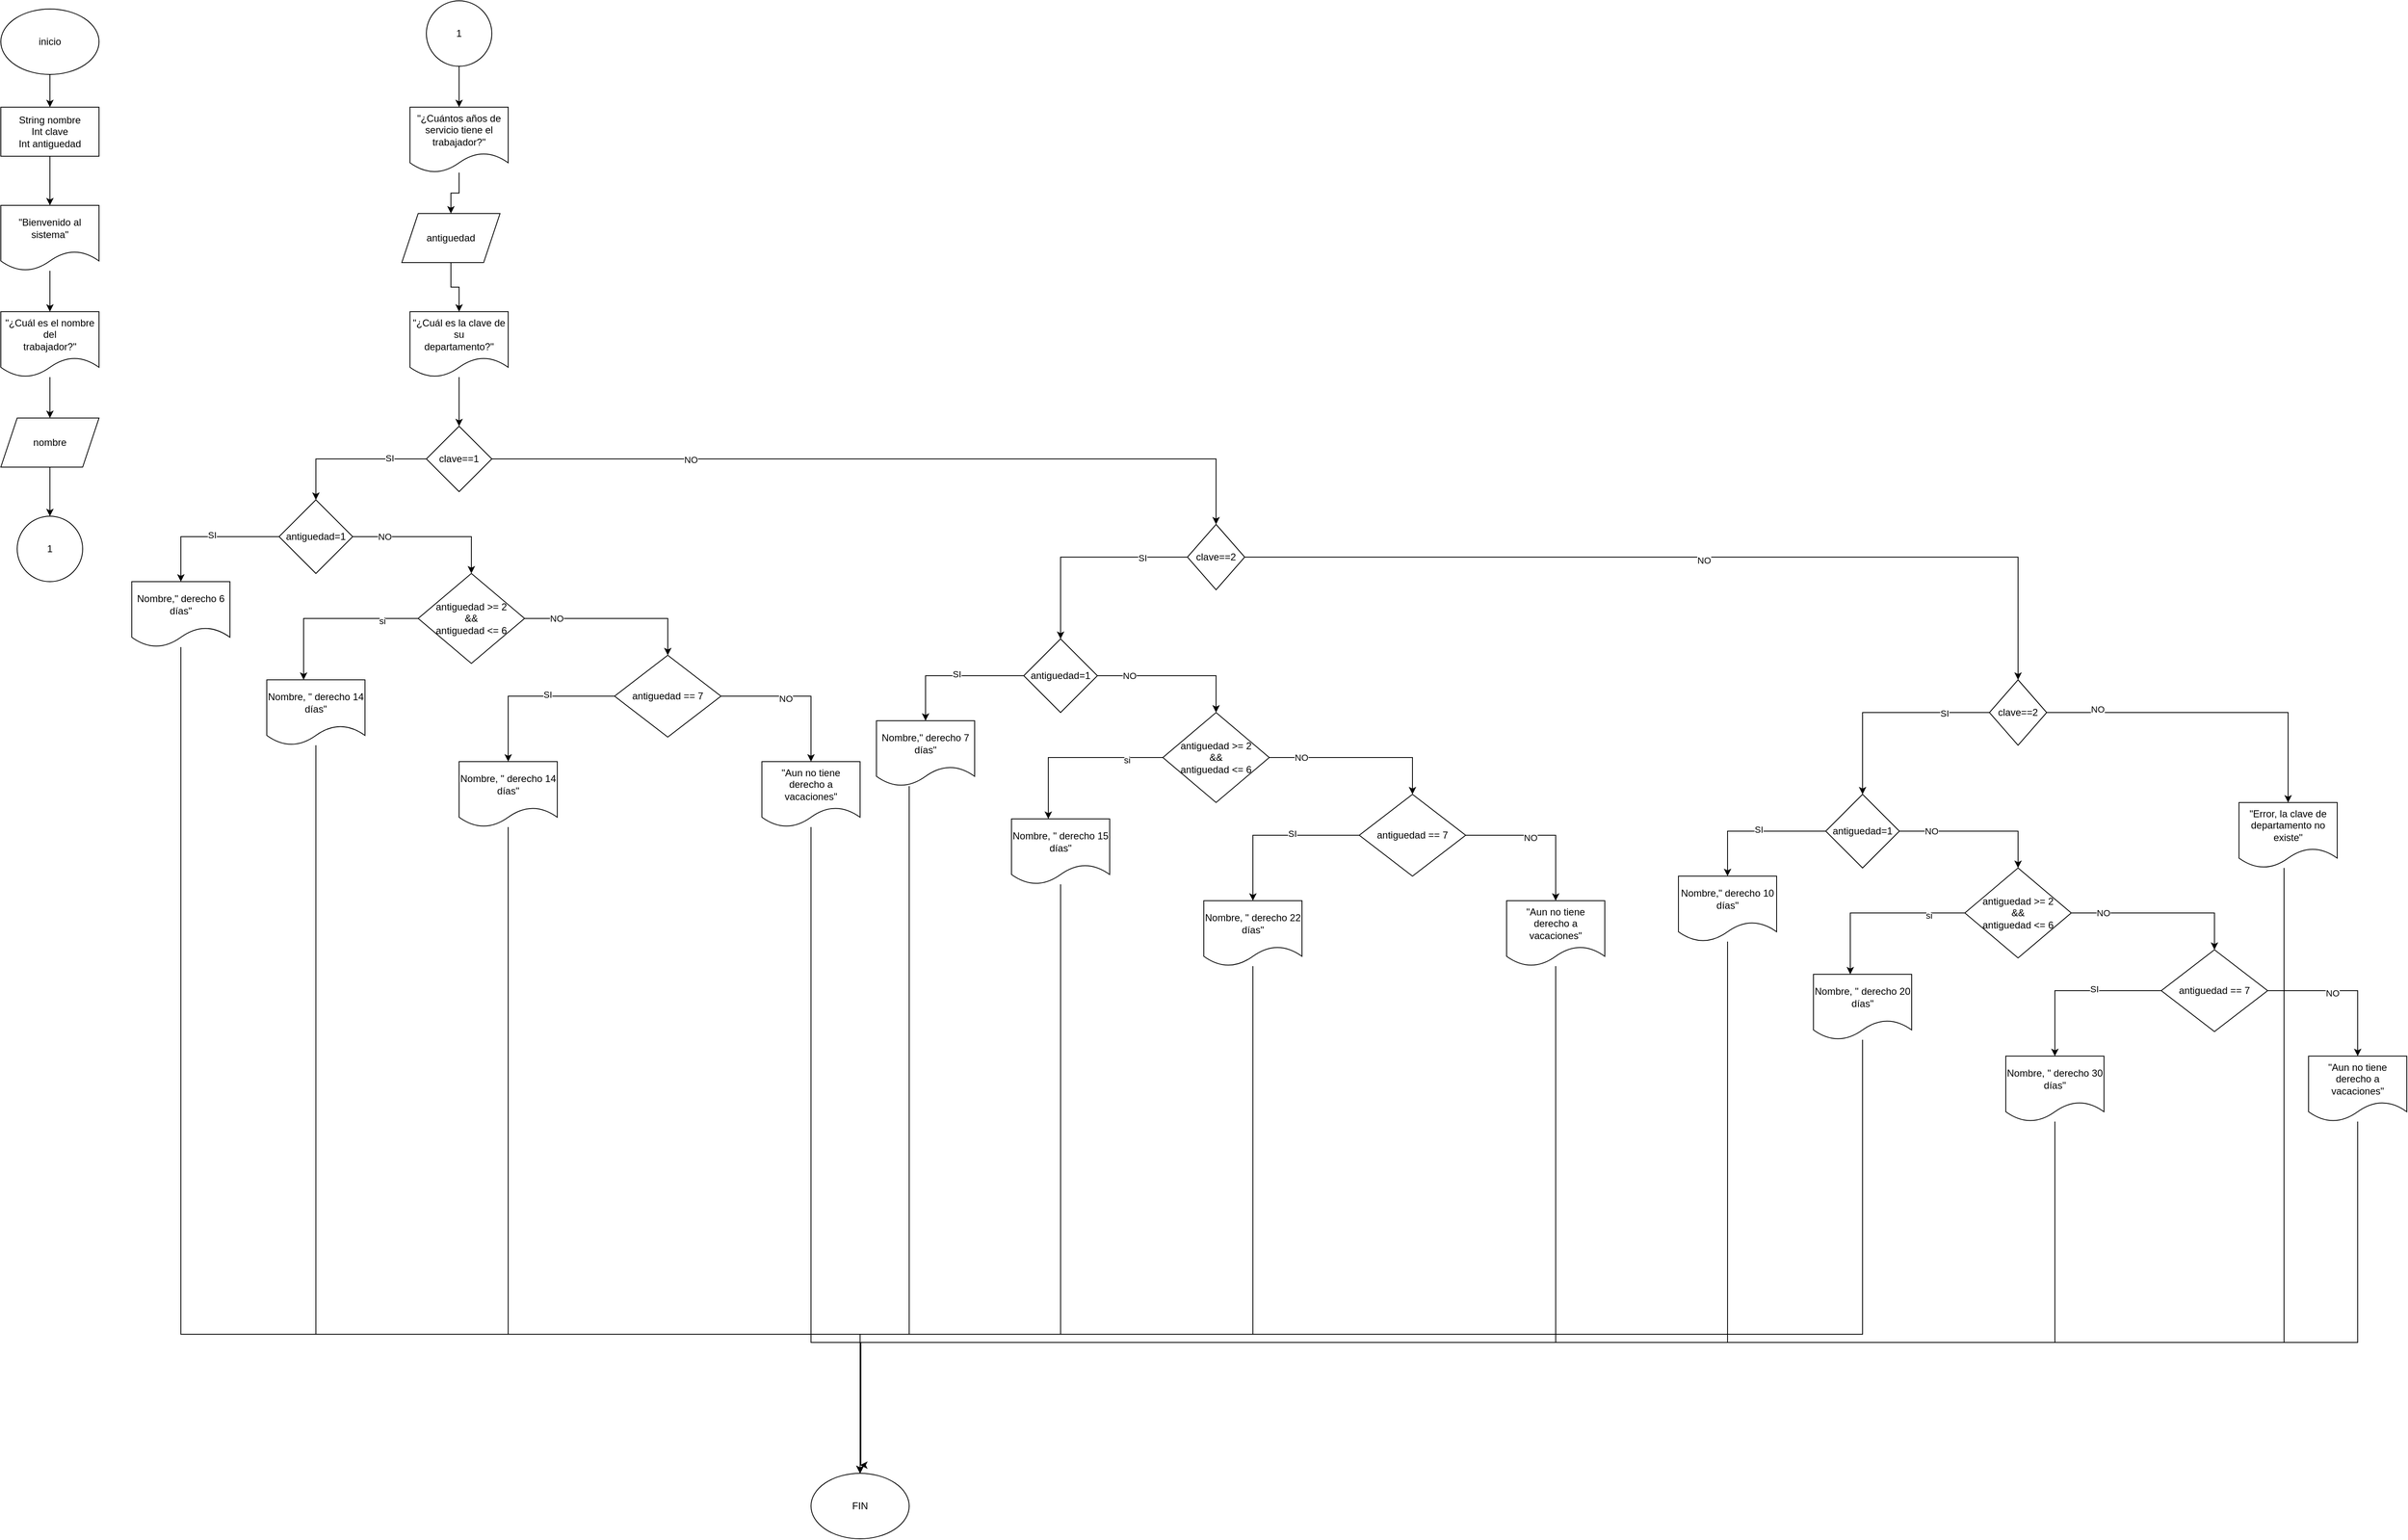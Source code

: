 <mxfile version="21.3.7" type="device">
  <diagram name="Página-1" id="gEmb2_LAdrs3aQMG2clk">
    <mxGraphModel dx="954" dy="584" grid="1" gridSize="10" guides="1" tooltips="1" connect="1" arrows="1" fold="1" page="1" pageScale="1" pageWidth="827" pageHeight="1169" math="0" shadow="0">
      <root>
        <mxCell id="0" />
        <mxCell id="1" parent="0" />
        <mxCell id="ley4W7D45iyjQkISpa2F-6" value="" style="edgeStyle=orthogonalEdgeStyle;rounded=0;orthogonalLoop=1;jettySize=auto;html=1;" parent="1" source="ley4W7D45iyjQkISpa2F-1" target="ley4W7D45iyjQkISpa2F-2" edge="1">
          <mxGeometry relative="1" as="geometry" />
        </mxCell>
        <mxCell id="ley4W7D45iyjQkISpa2F-1" value="inicio" style="ellipse;whiteSpace=wrap;html=1;" parent="1" vertex="1">
          <mxGeometry x="100" y="50" width="120" height="80" as="geometry" />
        </mxCell>
        <mxCell id="ley4W7D45iyjQkISpa2F-7" value="" style="edgeStyle=orthogonalEdgeStyle;rounded=0;orthogonalLoop=1;jettySize=auto;html=1;" parent="1" source="ley4W7D45iyjQkISpa2F-2" target="ley4W7D45iyjQkISpa2F-3" edge="1">
          <mxGeometry relative="1" as="geometry" />
        </mxCell>
        <mxCell id="ley4W7D45iyjQkISpa2F-2" value="String nombre&lt;br/&gt;Int clave&lt;br/&gt;Int antiguedad" style="rounded=0;whiteSpace=wrap;html=1;" parent="1" vertex="1">
          <mxGeometry x="100" y="170" width="120" height="60" as="geometry" />
        </mxCell>
        <mxCell id="ley4W7D45iyjQkISpa2F-8" value="" style="edgeStyle=orthogonalEdgeStyle;rounded=0;orthogonalLoop=1;jettySize=auto;html=1;" parent="1" source="ley4W7D45iyjQkISpa2F-3" target="ley4W7D45iyjQkISpa2F-4" edge="1">
          <mxGeometry relative="1" as="geometry" />
        </mxCell>
        <mxCell id="ley4W7D45iyjQkISpa2F-3" value="&quot;Bienvenido al sistema&quot;" style="shape=document;whiteSpace=wrap;html=1;boundedLbl=1;" parent="1" vertex="1">
          <mxGeometry x="100" y="290" width="120" height="80" as="geometry" />
        </mxCell>
        <mxCell id="ley4W7D45iyjQkISpa2F-9" value="" style="edgeStyle=orthogonalEdgeStyle;rounded=0;orthogonalLoop=1;jettySize=auto;html=1;" parent="1" source="ley4W7D45iyjQkISpa2F-4" target="ley4W7D45iyjQkISpa2F-5" edge="1">
          <mxGeometry relative="1" as="geometry" />
        </mxCell>
        <mxCell id="ley4W7D45iyjQkISpa2F-4" value="&quot;¿Cuál es el nombre del&lt;br/&gt;trabajador?&quot;" style="shape=document;whiteSpace=wrap;html=1;boundedLbl=1;" parent="1" vertex="1">
          <mxGeometry x="100" y="420" width="120" height="80" as="geometry" />
        </mxCell>
        <mxCell id="ley4W7D45iyjQkISpa2F-11" value="" style="edgeStyle=orthogonalEdgeStyle;rounded=0;orthogonalLoop=1;jettySize=auto;html=1;" parent="1" source="ley4W7D45iyjQkISpa2F-5" target="ley4W7D45iyjQkISpa2F-10" edge="1">
          <mxGeometry relative="1" as="geometry" />
        </mxCell>
        <mxCell id="ley4W7D45iyjQkISpa2F-5" value="nombre" style="shape=parallelogram;perimeter=parallelogramPerimeter;whiteSpace=wrap;html=1;fixedSize=1;" parent="1" vertex="1">
          <mxGeometry x="100" y="550" width="120" height="60" as="geometry" />
        </mxCell>
        <mxCell id="ley4W7D45iyjQkISpa2F-10" value="1" style="ellipse;whiteSpace=wrap;html=1;aspect=fixed;" parent="1" vertex="1">
          <mxGeometry x="120" y="670" width="80" height="80" as="geometry" />
        </mxCell>
        <mxCell id="ley4W7D45iyjQkISpa2F-16" value="" style="edgeStyle=orthogonalEdgeStyle;rounded=0;orthogonalLoop=1;jettySize=auto;html=1;" parent="1" source="ley4W7D45iyjQkISpa2F-12" target="ley4W7D45iyjQkISpa2F-13" edge="1">
          <mxGeometry relative="1" as="geometry" />
        </mxCell>
        <mxCell id="ley4W7D45iyjQkISpa2F-12" value="1" style="ellipse;whiteSpace=wrap;html=1;aspect=fixed;" parent="1" vertex="1">
          <mxGeometry x="620" y="40" width="80" height="80" as="geometry" />
        </mxCell>
        <mxCell id="ley4W7D45iyjQkISpa2F-15" value="" style="edgeStyle=orthogonalEdgeStyle;rounded=0;orthogonalLoop=1;jettySize=auto;html=1;" parent="1" source="ley4W7D45iyjQkISpa2F-13" target="ley4W7D45iyjQkISpa2F-14" edge="1">
          <mxGeometry relative="1" as="geometry" />
        </mxCell>
        <mxCell id="ley4W7D45iyjQkISpa2F-13" value="&quot;¿Cuántos años de servicio tiene el&lt;br/&gt;trabajador?&quot;" style="shape=document;whiteSpace=wrap;html=1;boundedLbl=1;" parent="1" vertex="1">
          <mxGeometry x="600" y="170" width="120" height="80" as="geometry" />
        </mxCell>
        <mxCell id="ley4W7D45iyjQkISpa2F-40" value="" style="edgeStyle=orthogonalEdgeStyle;rounded=0;orthogonalLoop=1;jettySize=auto;html=1;" parent="1" source="ley4W7D45iyjQkISpa2F-14" target="ley4W7D45iyjQkISpa2F-17" edge="1">
          <mxGeometry relative="1" as="geometry" />
        </mxCell>
        <mxCell id="ley4W7D45iyjQkISpa2F-14" value="antiguedad" style="shape=parallelogram;perimeter=parallelogramPerimeter;whiteSpace=wrap;html=1;fixedSize=1;" parent="1" vertex="1">
          <mxGeometry x="590" y="300" width="120" height="60" as="geometry" />
        </mxCell>
        <mxCell id="ley4W7D45iyjQkISpa2F-41" value="" style="edgeStyle=orthogonalEdgeStyle;rounded=0;orthogonalLoop=1;jettySize=auto;html=1;" parent="1" source="ley4W7D45iyjQkISpa2F-17" target="ley4W7D45iyjQkISpa2F-18" edge="1">
          <mxGeometry relative="1" as="geometry" />
        </mxCell>
        <mxCell id="ley4W7D45iyjQkISpa2F-17" value="&quot;¿Cuál es la clave de su&lt;br/&gt;departamento?&quot;" style="shape=document;whiteSpace=wrap;html=1;boundedLbl=1;" parent="1" vertex="1">
          <mxGeometry x="600" y="420" width="120" height="80" as="geometry" />
        </mxCell>
        <mxCell id="ley4W7D45iyjQkISpa2F-20" style="edgeStyle=orthogonalEdgeStyle;rounded=0;orthogonalLoop=1;jettySize=auto;html=1;" parent="1" source="ley4W7D45iyjQkISpa2F-18" target="ley4W7D45iyjQkISpa2F-19" edge="1">
          <mxGeometry relative="1" as="geometry" />
        </mxCell>
        <mxCell id="ley4W7D45iyjQkISpa2F-21" value="SI" style="edgeLabel;html=1;align=center;verticalAlign=middle;resizable=0;points=[];" parent="ley4W7D45iyjQkISpa2F-20" vertex="1" connectable="0">
          <mxGeometry x="-0.507" y="-1" relative="1" as="geometry">
            <mxPoint as="offset" />
          </mxGeometry>
        </mxCell>
        <mxCell id="ley4W7D45iyjQkISpa2F-61" style="edgeStyle=orthogonalEdgeStyle;rounded=0;orthogonalLoop=1;jettySize=auto;html=1;" parent="1" source="ley4W7D45iyjQkISpa2F-18" target="ley4W7D45iyjQkISpa2F-63" edge="1">
          <mxGeometry relative="1" as="geometry">
            <mxPoint x="1610" y="670" as="targetPoint" />
          </mxGeometry>
        </mxCell>
        <mxCell id="ley4W7D45iyjQkISpa2F-62" value="NO" style="edgeLabel;html=1;align=center;verticalAlign=middle;resizable=0;points=[];" parent="ley4W7D45iyjQkISpa2F-61" vertex="1" connectable="0">
          <mxGeometry x="-0.497" y="-1" relative="1" as="geometry">
            <mxPoint as="offset" />
          </mxGeometry>
        </mxCell>
        <mxCell id="ley4W7D45iyjQkISpa2F-18" value="clave==1" style="rhombus;whiteSpace=wrap;html=1;" parent="1" vertex="1">
          <mxGeometry x="620" y="560" width="80" height="80" as="geometry" />
        </mxCell>
        <mxCell id="ley4W7D45iyjQkISpa2F-23" style="edgeStyle=orthogonalEdgeStyle;rounded=0;orthogonalLoop=1;jettySize=auto;html=1;" parent="1" source="ley4W7D45iyjQkISpa2F-19" target="ley4W7D45iyjQkISpa2F-22" edge="1">
          <mxGeometry relative="1" as="geometry" />
        </mxCell>
        <mxCell id="ley4W7D45iyjQkISpa2F-24" value="SI" style="edgeLabel;html=1;align=center;verticalAlign=middle;resizable=0;points=[];" parent="ley4W7D45iyjQkISpa2F-23" vertex="1" connectable="0">
          <mxGeometry x="-0.063" y="-2" relative="1" as="geometry">
            <mxPoint as="offset" />
          </mxGeometry>
        </mxCell>
        <mxCell id="ley4W7D45iyjQkISpa2F-26" style="edgeStyle=orthogonalEdgeStyle;rounded=0;orthogonalLoop=1;jettySize=auto;html=1;entryX=0.5;entryY=0;entryDx=0;entryDy=0;" parent="1" source="ley4W7D45iyjQkISpa2F-19" target="ley4W7D45iyjQkISpa2F-25" edge="1">
          <mxGeometry relative="1" as="geometry" />
        </mxCell>
        <mxCell id="ley4W7D45iyjQkISpa2F-27" value="NO" style="edgeLabel;html=1;align=center;verticalAlign=middle;resizable=0;points=[];" parent="ley4W7D45iyjQkISpa2F-26" vertex="1" connectable="0">
          <mxGeometry x="-0.594" relative="1" as="geometry">
            <mxPoint as="offset" />
          </mxGeometry>
        </mxCell>
        <mxCell id="ley4W7D45iyjQkISpa2F-19" value="antiguedad=1" style="rhombus;whiteSpace=wrap;html=1;" parent="1" vertex="1">
          <mxGeometry x="440" y="650" width="90" height="90" as="geometry" />
        </mxCell>
        <mxCell id="ley4W7D45iyjQkISpa2F-94" style="edgeStyle=orthogonalEdgeStyle;rounded=0;orthogonalLoop=1;jettySize=auto;html=1;entryX=0.5;entryY=0;entryDx=0;entryDy=0;" parent="1" source="ley4W7D45iyjQkISpa2F-22" target="ley4W7D45iyjQkISpa2F-93" edge="1">
          <mxGeometry relative="1" as="geometry">
            <Array as="points">
              <mxPoint x="320" y="1670" />
              <mxPoint x="1150" y="1670" />
              <mxPoint x="1150" y="1810" />
            </Array>
          </mxGeometry>
        </mxCell>
        <mxCell id="ley4W7D45iyjQkISpa2F-22" value="Nombre,&quot; derecho 6 días&quot;" style="shape=document;whiteSpace=wrap;html=1;boundedLbl=1;" parent="1" vertex="1">
          <mxGeometry x="260" y="750" width="120" height="80" as="geometry" />
        </mxCell>
        <mxCell id="ley4W7D45iyjQkISpa2F-29" style="edgeStyle=orthogonalEdgeStyle;rounded=0;orthogonalLoop=1;jettySize=auto;html=1;entryX=0.375;entryY=0;entryDx=0;entryDy=0;entryPerimeter=0;" parent="1" source="ley4W7D45iyjQkISpa2F-25" target="ley4W7D45iyjQkISpa2F-28" edge="1">
          <mxGeometry relative="1" as="geometry" />
        </mxCell>
        <mxCell id="ley4W7D45iyjQkISpa2F-30" value="si" style="edgeLabel;html=1;align=center;verticalAlign=middle;resizable=0;points=[];" parent="ley4W7D45iyjQkISpa2F-29" vertex="1" connectable="0">
          <mxGeometry x="-0.593" y="3" relative="1" as="geometry">
            <mxPoint as="offset" />
          </mxGeometry>
        </mxCell>
        <mxCell id="ley4W7D45iyjQkISpa2F-32" style="edgeStyle=orthogonalEdgeStyle;rounded=0;orthogonalLoop=1;jettySize=auto;html=1;entryX=0.5;entryY=0;entryDx=0;entryDy=0;" parent="1" source="ley4W7D45iyjQkISpa2F-25" target="ley4W7D45iyjQkISpa2F-31" edge="1">
          <mxGeometry relative="1" as="geometry" />
        </mxCell>
        <mxCell id="ley4W7D45iyjQkISpa2F-33" value="NO" style="edgeLabel;html=1;align=center;verticalAlign=middle;resizable=0;points=[];" parent="ley4W7D45iyjQkISpa2F-32" vertex="1" connectable="0">
          <mxGeometry x="-0.644" relative="1" as="geometry">
            <mxPoint as="offset" />
          </mxGeometry>
        </mxCell>
        <mxCell id="ley4W7D45iyjQkISpa2F-25" value="antiguedad &amp;gt;= 2&lt;br/&gt;&amp;amp;&amp;amp;&lt;br/&gt;antiguedad &amp;lt;= 6" style="rhombus;whiteSpace=wrap;html=1;" parent="1" vertex="1">
          <mxGeometry x="610" y="740" width="130" height="110" as="geometry" />
        </mxCell>
        <mxCell id="ley4W7D45iyjQkISpa2F-95" style="edgeStyle=orthogonalEdgeStyle;rounded=0;orthogonalLoop=1;jettySize=auto;html=1;entryX=0.5;entryY=0;entryDx=0;entryDy=0;" parent="1" source="ley4W7D45iyjQkISpa2F-28" target="ley4W7D45iyjQkISpa2F-93" edge="1">
          <mxGeometry relative="1" as="geometry">
            <Array as="points">
              <mxPoint x="485" y="1670" />
              <mxPoint x="1150" y="1670" />
            </Array>
          </mxGeometry>
        </mxCell>
        <mxCell id="ley4W7D45iyjQkISpa2F-28" value="Nombre, &quot; derecho 14 días&quot;" style="shape=document;whiteSpace=wrap;html=1;boundedLbl=1;" parent="1" vertex="1">
          <mxGeometry x="425" y="870" width="120" height="80" as="geometry" />
        </mxCell>
        <mxCell id="ley4W7D45iyjQkISpa2F-36" style="edgeStyle=orthogonalEdgeStyle;rounded=0;orthogonalLoop=1;jettySize=auto;html=1;entryX=0.5;entryY=0;entryDx=0;entryDy=0;" parent="1" source="ley4W7D45iyjQkISpa2F-31" target="ley4W7D45iyjQkISpa2F-34" edge="1">
          <mxGeometry relative="1" as="geometry" />
        </mxCell>
        <mxCell id="ley4W7D45iyjQkISpa2F-37" value="SI" style="edgeLabel;html=1;align=center;verticalAlign=middle;resizable=0;points=[];" parent="ley4W7D45iyjQkISpa2F-36" vertex="1" connectable="0">
          <mxGeometry x="-0.213" y="-2" relative="1" as="geometry">
            <mxPoint as="offset" />
          </mxGeometry>
        </mxCell>
        <mxCell id="ley4W7D45iyjQkISpa2F-38" style="edgeStyle=orthogonalEdgeStyle;rounded=0;orthogonalLoop=1;jettySize=auto;html=1;entryX=0.5;entryY=0;entryDx=0;entryDy=0;" parent="1" source="ley4W7D45iyjQkISpa2F-31" target="ley4W7D45iyjQkISpa2F-35" edge="1">
          <mxGeometry relative="1" as="geometry" />
        </mxCell>
        <mxCell id="ley4W7D45iyjQkISpa2F-39" value="NO" style="edgeLabel;html=1;align=center;verticalAlign=middle;resizable=0;points=[];" parent="ley4W7D45iyjQkISpa2F-38" vertex="1" connectable="0">
          <mxGeometry x="-0.166" y="-3" relative="1" as="geometry">
            <mxPoint as="offset" />
          </mxGeometry>
        </mxCell>
        <mxCell id="ley4W7D45iyjQkISpa2F-31" value="antiguedad == 7" style="rhombus;whiteSpace=wrap;html=1;" parent="1" vertex="1">
          <mxGeometry x="850" y="840" width="130" height="100" as="geometry" />
        </mxCell>
        <mxCell id="ley4W7D45iyjQkISpa2F-96" style="edgeStyle=orthogonalEdgeStyle;rounded=0;orthogonalLoop=1;jettySize=auto;html=1;entryX=0.5;entryY=0;entryDx=0;entryDy=0;" parent="1" source="ley4W7D45iyjQkISpa2F-34" target="ley4W7D45iyjQkISpa2F-93" edge="1">
          <mxGeometry relative="1" as="geometry">
            <Array as="points">
              <mxPoint x="720" y="1670" />
              <mxPoint x="1150" y="1670" />
            </Array>
          </mxGeometry>
        </mxCell>
        <mxCell id="ley4W7D45iyjQkISpa2F-34" value="Nombre, &quot; derecho 14 días&quot;" style="shape=document;whiteSpace=wrap;html=1;boundedLbl=1;" parent="1" vertex="1">
          <mxGeometry x="660" y="970" width="120" height="80" as="geometry" />
        </mxCell>
        <mxCell id="ley4W7D45iyjQkISpa2F-97" style="edgeStyle=orthogonalEdgeStyle;rounded=0;orthogonalLoop=1;jettySize=auto;html=1;entryX=0.5;entryY=0;entryDx=0;entryDy=0;" parent="1" source="ley4W7D45iyjQkISpa2F-35" target="ley4W7D45iyjQkISpa2F-93" edge="1">
          <mxGeometry relative="1" as="geometry">
            <Array as="points">
              <mxPoint x="1090" y="1680" />
              <mxPoint x="1150" y="1680" />
            </Array>
          </mxGeometry>
        </mxCell>
        <mxCell id="ley4W7D45iyjQkISpa2F-35" value="&quot;Aun no tiene derecho a&lt;br/&gt;vacaciones&quot;" style="shape=document;whiteSpace=wrap;html=1;boundedLbl=1;" parent="1" vertex="1">
          <mxGeometry x="1030" y="970" width="120" height="80" as="geometry" />
        </mxCell>
        <mxCell id="ley4W7D45iyjQkISpa2F-42" style="edgeStyle=orthogonalEdgeStyle;rounded=0;orthogonalLoop=1;jettySize=auto;html=1;" parent="1" source="ley4W7D45iyjQkISpa2F-46" target="ley4W7D45iyjQkISpa2F-47" edge="1">
          <mxGeometry relative="1" as="geometry" />
        </mxCell>
        <mxCell id="ley4W7D45iyjQkISpa2F-43" value="SI" style="edgeLabel;html=1;align=center;verticalAlign=middle;resizable=0;points=[];" parent="ley4W7D45iyjQkISpa2F-42" vertex="1" connectable="0">
          <mxGeometry x="-0.063" y="-2" relative="1" as="geometry">
            <mxPoint as="offset" />
          </mxGeometry>
        </mxCell>
        <mxCell id="ley4W7D45iyjQkISpa2F-44" style="edgeStyle=orthogonalEdgeStyle;rounded=0;orthogonalLoop=1;jettySize=auto;html=1;entryX=0.5;entryY=0;entryDx=0;entryDy=0;" parent="1" source="ley4W7D45iyjQkISpa2F-46" target="ley4W7D45iyjQkISpa2F-52" edge="1">
          <mxGeometry relative="1" as="geometry" />
        </mxCell>
        <mxCell id="ley4W7D45iyjQkISpa2F-45" value="NO" style="edgeLabel;html=1;align=center;verticalAlign=middle;resizable=0;points=[];" parent="ley4W7D45iyjQkISpa2F-44" vertex="1" connectable="0">
          <mxGeometry x="-0.594" relative="1" as="geometry">
            <mxPoint as="offset" />
          </mxGeometry>
        </mxCell>
        <mxCell id="ley4W7D45iyjQkISpa2F-46" value="antiguedad=1" style="rhombus;whiteSpace=wrap;html=1;" parent="1" vertex="1">
          <mxGeometry x="1350" y="820" width="90" height="90" as="geometry" />
        </mxCell>
        <mxCell id="ley4W7D45iyjQkISpa2F-98" style="edgeStyle=orthogonalEdgeStyle;rounded=0;orthogonalLoop=1;jettySize=auto;html=1;entryX=0.5;entryY=0;entryDx=0;entryDy=0;" parent="1" source="ley4W7D45iyjQkISpa2F-47" target="ley4W7D45iyjQkISpa2F-93" edge="1">
          <mxGeometry relative="1" as="geometry">
            <Array as="points">
              <mxPoint x="1210" y="1670" />
              <mxPoint x="1150" y="1670" />
            </Array>
          </mxGeometry>
        </mxCell>
        <mxCell id="ley4W7D45iyjQkISpa2F-47" value="Nombre,&quot; derecho 7 días&quot;" style="shape=document;whiteSpace=wrap;html=1;boundedLbl=1;" parent="1" vertex="1">
          <mxGeometry x="1170" y="920" width="120" height="80" as="geometry" />
        </mxCell>
        <mxCell id="ley4W7D45iyjQkISpa2F-48" style="edgeStyle=orthogonalEdgeStyle;rounded=0;orthogonalLoop=1;jettySize=auto;html=1;entryX=0.375;entryY=0;entryDx=0;entryDy=0;entryPerimeter=0;" parent="1" source="ley4W7D45iyjQkISpa2F-52" target="ley4W7D45iyjQkISpa2F-53" edge="1">
          <mxGeometry relative="1" as="geometry" />
        </mxCell>
        <mxCell id="ley4W7D45iyjQkISpa2F-49" value="si" style="edgeLabel;html=1;align=center;verticalAlign=middle;resizable=0;points=[];" parent="ley4W7D45iyjQkISpa2F-48" vertex="1" connectable="0">
          <mxGeometry x="-0.593" y="3" relative="1" as="geometry">
            <mxPoint as="offset" />
          </mxGeometry>
        </mxCell>
        <mxCell id="ley4W7D45iyjQkISpa2F-50" style="edgeStyle=orthogonalEdgeStyle;rounded=0;orthogonalLoop=1;jettySize=auto;html=1;entryX=0.5;entryY=0;entryDx=0;entryDy=0;" parent="1" source="ley4W7D45iyjQkISpa2F-52" target="ley4W7D45iyjQkISpa2F-58" edge="1">
          <mxGeometry relative="1" as="geometry" />
        </mxCell>
        <mxCell id="ley4W7D45iyjQkISpa2F-51" value="NO" style="edgeLabel;html=1;align=center;verticalAlign=middle;resizable=0;points=[];" parent="ley4W7D45iyjQkISpa2F-50" vertex="1" connectable="0">
          <mxGeometry x="-0.644" relative="1" as="geometry">
            <mxPoint as="offset" />
          </mxGeometry>
        </mxCell>
        <mxCell id="ley4W7D45iyjQkISpa2F-52" value="antiguedad &amp;gt;= 2&lt;br/&gt;&amp;amp;&amp;amp;&lt;br/&gt;antiguedad &amp;lt;= 6" style="rhombus;whiteSpace=wrap;html=1;" parent="1" vertex="1">
          <mxGeometry x="1520" y="910" width="130" height="110" as="geometry" />
        </mxCell>
        <mxCell id="ley4W7D45iyjQkISpa2F-99" style="edgeStyle=orthogonalEdgeStyle;rounded=0;orthogonalLoop=1;jettySize=auto;html=1;entryX=0.5;entryY=0;entryDx=0;entryDy=0;" parent="1" source="ley4W7D45iyjQkISpa2F-53" target="ley4W7D45iyjQkISpa2F-93" edge="1">
          <mxGeometry relative="1" as="geometry">
            <Array as="points">
              <mxPoint x="1395" y="1670" />
              <mxPoint x="1150" y="1670" />
            </Array>
          </mxGeometry>
        </mxCell>
        <mxCell id="ley4W7D45iyjQkISpa2F-53" value="Nombre, &quot; derecho 15 días&quot;" style="shape=document;whiteSpace=wrap;html=1;boundedLbl=1;" parent="1" vertex="1">
          <mxGeometry x="1335" y="1040" width="120" height="80" as="geometry" />
        </mxCell>
        <mxCell id="ley4W7D45iyjQkISpa2F-54" style="edgeStyle=orthogonalEdgeStyle;rounded=0;orthogonalLoop=1;jettySize=auto;html=1;entryX=0.5;entryY=0;entryDx=0;entryDy=0;" parent="1" source="ley4W7D45iyjQkISpa2F-58" target="ley4W7D45iyjQkISpa2F-59" edge="1">
          <mxGeometry relative="1" as="geometry" />
        </mxCell>
        <mxCell id="ley4W7D45iyjQkISpa2F-55" value="SI" style="edgeLabel;html=1;align=center;verticalAlign=middle;resizable=0;points=[];" parent="ley4W7D45iyjQkISpa2F-54" vertex="1" connectable="0">
          <mxGeometry x="-0.213" y="-2" relative="1" as="geometry">
            <mxPoint as="offset" />
          </mxGeometry>
        </mxCell>
        <mxCell id="ley4W7D45iyjQkISpa2F-56" style="edgeStyle=orthogonalEdgeStyle;rounded=0;orthogonalLoop=1;jettySize=auto;html=1;entryX=0.5;entryY=0;entryDx=0;entryDy=0;" parent="1" source="ley4W7D45iyjQkISpa2F-58" target="ley4W7D45iyjQkISpa2F-60" edge="1">
          <mxGeometry relative="1" as="geometry" />
        </mxCell>
        <mxCell id="ley4W7D45iyjQkISpa2F-57" value="NO" style="edgeLabel;html=1;align=center;verticalAlign=middle;resizable=0;points=[];" parent="ley4W7D45iyjQkISpa2F-56" vertex="1" connectable="0">
          <mxGeometry x="-0.166" y="-3" relative="1" as="geometry">
            <mxPoint as="offset" />
          </mxGeometry>
        </mxCell>
        <mxCell id="ley4W7D45iyjQkISpa2F-58" value="antiguedad == 7" style="rhombus;whiteSpace=wrap;html=1;" parent="1" vertex="1">
          <mxGeometry x="1760" y="1010" width="130" height="100" as="geometry" />
        </mxCell>
        <mxCell id="ley4W7D45iyjQkISpa2F-100" style="edgeStyle=orthogonalEdgeStyle;rounded=0;orthogonalLoop=1;jettySize=auto;html=1;entryX=0.5;entryY=0;entryDx=0;entryDy=0;" parent="1" source="ley4W7D45iyjQkISpa2F-59" target="ley4W7D45iyjQkISpa2F-93" edge="1">
          <mxGeometry relative="1" as="geometry">
            <Array as="points">
              <mxPoint x="1630" y="1670" />
              <mxPoint x="1150" y="1670" />
            </Array>
          </mxGeometry>
        </mxCell>
        <mxCell id="ley4W7D45iyjQkISpa2F-101" style="edgeStyle=orthogonalEdgeStyle;rounded=0;orthogonalLoop=1;jettySize=auto;html=1;entryX=0.5;entryY=0;entryDx=0;entryDy=0;" parent="1" source="ley4W7D45iyjQkISpa2F-59" target="ley4W7D45iyjQkISpa2F-93" edge="1">
          <mxGeometry relative="1" as="geometry">
            <Array as="points">
              <mxPoint x="1630" y="1670" />
              <mxPoint x="1150" y="1670" />
            </Array>
          </mxGeometry>
        </mxCell>
        <mxCell id="ley4W7D45iyjQkISpa2F-59" value="Nombre, &quot; derecho 22 días&quot;" style="shape=document;whiteSpace=wrap;html=1;boundedLbl=1;" parent="1" vertex="1">
          <mxGeometry x="1570" y="1140" width="120" height="80" as="geometry" />
        </mxCell>
        <mxCell id="ley4W7D45iyjQkISpa2F-102" style="edgeStyle=orthogonalEdgeStyle;rounded=0;orthogonalLoop=1;jettySize=auto;html=1;" parent="1" source="ley4W7D45iyjQkISpa2F-60" target="ley4W7D45iyjQkISpa2F-93" edge="1">
          <mxGeometry relative="1" as="geometry">
            <Array as="points">
              <mxPoint x="2000" y="1680" />
              <mxPoint x="1150" y="1680" />
            </Array>
          </mxGeometry>
        </mxCell>
        <mxCell id="ley4W7D45iyjQkISpa2F-60" value="&quot;Aun no tiene derecho a vacaciones&quot;" style="shape=document;whiteSpace=wrap;html=1;boundedLbl=1;" parent="1" vertex="1">
          <mxGeometry x="1940" y="1140" width="120" height="80" as="geometry" />
        </mxCell>
        <mxCell id="ley4W7D45iyjQkISpa2F-64" style="edgeStyle=orthogonalEdgeStyle;rounded=0;orthogonalLoop=1;jettySize=auto;html=1;entryX=0.5;entryY=0;entryDx=0;entryDy=0;" parent="1" source="ley4W7D45iyjQkISpa2F-63" target="ley4W7D45iyjQkISpa2F-46" edge="1">
          <mxGeometry relative="1" as="geometry" />
        </mxCell>
        <mxCell id="ley4W7D45iyjQkISpa2F-65" value="SI" style="edgeLabel;html=1;align=center;verticalAlign=middle;resizable=0;points=[];" parent="ley4W7D45iyjQkISpa2F-64" vertex="1" connectable="0">
          <mxGeometry x="-0.564" y="1" relative="1" as="geometry">
            <mxPoint as="offset" />
          </mxGeometry>
        </mxCell>
        <mxCell id="ley4W7D45iyjQkISpa2F-88" style="edgeStyle=orthogonalEdgeStyle;rounded=0;orthogonalLoop=1;jettySize=auto;html=1;entryX=0.5;entryY=0;entryDx=0;entryDy=0;" parent="1" source="ley4W7D45iyjQkISpa2F-63" target="ley4W7D45iyjQkISpa2F-87" edge="1">
          <mxGeometry relative="1" as="geometry" />
        </mxCell>
        <mxCell id="ley4W7D45iyjQkISpa2F-89" value="NO" style="edgeLabel;html=1;align=center;verticalAlign=middle;resizable=0;points=[];" parent="ley4W7D45iyjQkISpa2F-88" vertex="1" connectable="0">
          <mxGeometry x="0.024" y="-4" relative="1" as="geometry">
            <mxPoint as="offset" />
          </mxGeometry>
        </mxCell>
        <mxCell id="ley4W7D45iyjQkISpa2F-63" value="clave==2" style="rhombus;whiteSpace=wrap;html=1;" parent="1" vertex="1">
          <mxGeometry x="1550" y="680" width="70" height="80" as="geometry" />
        </mxCell>
        <mxCell id="ley4W7D45iyjQkISpa2F-66" style="edgeStyle=orthogonalEdgeStyle;rounded=0;orthogonalLoop=1;jettySize=auto;html=1;" parent="1" source="ley4W7D45iyjQkISpa2F-70" target="ley4W7D45iyjQkISpa2F-71" edge="1">
          <mxGeometry relative="1" as="geometry" />
        </mxCell>
        <mxCell id="ley4W7D45iyjQkISpa2F-67" value="SI" style="edgeLabel;html=1;align=center;verticalAlign=middle;resizable=0;points=[];" parent="ley4W7D45iyjQkISpa2F-66" vertex="1" connectable="0">
          <mxGeometry x="-0.063" y="-2" relative="1" as="geometry">
            <mxPoint as="offset" />
          </mxGeometry>
        </mxCell>
        <mxCell id="ley4W7D45iyjQkISpa2F-68" style="edgeStyle=orthogonalEdgeStyle;rounded=0;orthogonalLoop=1;jettySize=auto;html=1;entryX=0.5;entryY=0;entryDx=0;entryDy=0;" parent="1" source="ley4W7D45iyjQkISpa2F-70" target="ley4W7D45iyjQkISpa2F-76" edge="1">
          <mxGeometry relative="1" as="geometry" />
        </mxCell>
        <mxCell id="ley4W7D45iyjQkISpa2F-69" value="NO" style="edgeLabel;html=1;align=center;verticalAlign=middle;resizable=0;points=[];" parent="ley4W7D45iyjQkISpa2F-68" vertex="1" connectable="0">
          <mxGeometry x="-0.594" relative="1" as="geometry">
            <mxPoint as="offset" />
          </mxGeometry>
        </mxCell>
        <mxCell id="ley4W7D45iyjQkISpa2F-70" value="antiguedad=1" style="rhombus;whiteSpace=wrap;html=1;" parent="1" vertex="1">
          <mxGeometry x="2330" y="1010" width="90" height="90" as="geometry" />
        </mxCell>
        <mxCell id="ley4W7D45iyjQkISpa2F-103" style="edgeStyle=orthogonalEdgeStyle;rounded=0;orthogonalLoop=1;jettySize=auto;html=1;entryX=0.5;entryY=0;entryDx=0;entryDy=0;" parent="1" source="ley4W7D45iyjQkISpa2F-71" target="ley4W7D45iyjQkISpa2F-93" edge="1">
          <mxGeometry relative="1" as="geometry">
            <Array as="points">
              <mxPoint x="2210" y="1680" />
              <mxPoint x="1150" y="1680" />
            </Array>
          </mxGeometry>
        </mxCell>
        <mxCell id="ley4W7D45iyjQkISpa2F-71" value="Nombre,&quot; derecho 10 días&quot;" style="shape=document;whiteSpace=wrap;html=1;boundedLbl=1;" parent="1" vertex="1">
          <mxGeometry x="2150" y="1110" width="120" height="80" as="geometry" />
        </mxCell>
        <mxCell id="ley4W7D45iyjQkISpa2F-72" style="edgeStyle=orthogonalEdgeStyle;rounded=0;orthogonalLoop=1;jettySize=auto;html=1;entryX=0.375;entryY=0;entryDx=0;entryDy=0;entryPerimeter=0;" parent="1" source="ley4W7D45iyjQkISpa2F-76" target="ley4W7D45iyjQkISpa2F-77" edge="1">
          <mxGeometry relative="1" as="geometry" />
        </mxCell>
        <mxCell id="ley4W7D45iyjQkISpa2F-73" value="si" style="edgeLabel;html=1;align=center;verticalAlign=middle;resizable=0;points=[];" parent="ley4W7D45iyjQkISpa2F-72" vertex="1" connectable="0">
          <mxGeometry x="-0.593" y="3" relative="1" as="geometry">
            <mxPoint as="offset" />
          </mxGeometry>
        </mxCell>
        <mxCell id="ley4W7D45iyjQkISpa2F-74" style="edgeStyle=orthogonalEdgeStyle;rounded=0;orthogonalLoop=1;jettySize=auto;html=1;entryX=0.5;entryY=0;entryDx=0;entryDy=0;" parent="1" source="ley4W7D45iyjQkISpa2F-76" target="ley4W7D45iyjQkISpa2F-82" edge="1">
          <mxGeometry relative="1" as="geometry" />
        </mxCell>
        <mxCell id="ley4W7D45iyjQkISpa2F-75" value="NO" style="edgeLabel;html=1;align=center;verticalAlign=middle;resizable=0;points=[];" parent="ley4W7D45iyjQkISpa2F-74" vertex="1" connectable="0">
          <mxGeometry x="-0.644" relative="1" as="geometry">
            <mxPoint as="offset" />
          </mxGeometry>
        </mxCell>
        <mxCell id="ley4W7D45iyjQkISpa2F-76" value="antiguedad &amp;gt;= 2&lt;br/&gt;&amp;amp;&amp;amp;&lt;br/&gt;antiguedad &amp;lt;= 6" style="rhombus;whiteSpace=wrap;html=1;" parent="1" vertex="1">
          <mxGeometry x="2500" y="1100" width="130" height="110" as="geometry" />
        </mxCell>
        <mxCell id="ley4W7D45iyjQkISpa2F-104" style="edgeStyle=orthogonalEdgeStyle;rounded=0;orthogonalLoop=1;jettySize=auto;html=1;entryX=0.5;entryY=0;entryDx=0;entryDy=0;" parent="1" source="ley4W7D45iyjQkISpa2F-77" target="ley4W7D45iyjQkISpa2F-93" edge="1">
          <mxGeometry relative="1" as="geometry">
            <Array as="points">
              <mxPoint x="2375" y="1670" />
              <mxPoint x="1150" y="1670" />
            </Array>
          </mxGeometry>
        </mxCell>
        <mxCell id="ley4W7D45iyjQkISpa2F-77" value="Nombre, &quot; derecho 20 días&quot;" style="shape=document;whiteSpace=wrap;html=1;boundedLbl=1;" parent="1" vertex="1">
          <mxGeometry x="2315" y="1230" width="120" height="80" as="geometry" />
        </mxCell>
        <mxCell id="ley4W7D45iyjQkISpa2F-78" style="edgeStyle=orthogonalEdgeStyle;rounded=0;orthogonalLoop=1;jettySize=auto;html=1;entryX=0.5;entryY=0;entryDx=0;entryDy=0;" parent="1" source="ley4W7D45iyjQkISpa2F-82" target="ley4W7D45iyjQkISpa2F-83" edge="1">
          <mxGeometry relative="1" as="geometry" />
        </mxCell>
        <mxCell id="ley4W7D45iyjQkISpa2F-79" value="SI" style="edgeLabel;html=1;align=center;verticalAlign=middle;resizable=0;points=[];" parent="ley4W7D45iyjQkISpa2F-78" vertex="1" connectable="0">
          <mxGeometry x="-0.213" y="-2" relative="1" as="geometry">
            <mxPoint as="offset" />
          </mxGeometry>
        </mxCell>
        <mxCell id="ley4W7D45iyjQkISpa2F-80" style="edgeStyle=orthogonalEdgeStyle;rounded=0;orthogonalLoop=1;jettySize=auto;html=1;entryX=0.5;entryY=0;entryDx=0;entryDy=0;" parent="1" source="ley4W7D45iyjQkISpa2F-82" target="ley4W7D45iyjQkISpa2F-84" edge="1">
          <mxGeometry relative="1" as="geometry" />
        </mxCell>
        <mxCell id="ley4W7D45iyjQkISpa2F-81" value="NO" style="edgeLabel;html=1;align=center;verticalAlign=middle;resizable=0;points=[];" parent="ley4W7D45iyjQkISpa2F-80" vertex="1" connectable="0">
          <mxGeometry x="-0.166" y="-3" relative="1" as="geometry">
            <mxPoint as="offset" />
          </mxGeometry>
        </mxCell>
        <mxCell id="ley4W7D45iyjQkISpa2F-82" value="antiguedad == 7" style="rhombus;whiteSpace=wrap;html=1;" parent="1" vertex="1">
          <mxGeometry x="2740" y="1200" width="130" height="100" as="geometry" />
        </mxCell>
        <mxCell id="ley4W7D45iyjQkISpa2F-105" style="edgeStyle=orthogonalEdgeStyle;rounded=0;orthogonalLoop=1;jettySize=auto;html=1;" parent="1" source="ley4W7D45iyjQkISpa2F-83" target="ley4W7D45iyjQkISpa2F-93" edge="1">
          <mxGeometry relative="1" as="geometry">
            <Array as="points">
              <mxPoint x="2610" y="1680" />
              <mxPoint x="1150" y="1680" />
            </Array>
          </mxGeometry>
        </mxCell>
        <mxCell id="ley4W7D45iyjQkISpa2F-83" value="Nombre, &quot; derecho 30 días&quot;" style="shape=document;whiteSpace=wrap;html=1;boundedLbl=1;" parent="1" vertex="1">
          <mxGeometry x="2550" y="1330" width="120" height="80" as="geometry" />
        </mxCell>
        <mxCell id="ley4W7D45iyjQkISpa2F-106" style="edgeStyle=orthogonalEdgeStyle;rounded=0;orthogonalLoop=1;jettySize=auto;html=1;" parent="1" source="ley4W7D45iyjQkISpa2F-84" edge="1">
          <mxGeometry relative="1" as="geometry">
            <mxPoint x="1150" y="1830" as="targetPoint" />
            <Array as="points">
              <mxPoint x="2980" y="1680" />
              <mxPoint x="1151" y="1680" />
            </Array>
          </mxGeometry>
        </mxCell>
        <mxCell id="ley4W7D45iyjQkISpa2F-84" value="&quot;Aun no tiene derecho a vacaciones&quot;" style="shape=document;whiteSpace=wrap;html=1;boundedLbl=1;" parent="1" vertex="1">
          <mxGeometry x="2920" y="1330" width="120" height="80" as="geometry" />
        </mxCell>
        <mxCell id="ley4W7D45iyjQkISpa2F-85" style="edgeStyle=orthogonalEdgeStyle;rounded=0;orthogonalLoop=1;jettySize=auto;html=1;entryX=0.5;entryY=0;entryDx=0;entryDy=0;" parent="1" source="ley4W7D45iyjQkISpa2F-87" target="ley4W7D45iyjQkISpa2F-70" edge="1">
          <mxGeometry relative="1" as="geometry" />
        </mxCell>
        <mxCell id="ley4W7D45iyjQkISpa2F-86" value="SI" style="edgeLabel;html=1;align=center;verticalAlign=middle;resizable=0;points=[];" parent="ley4W7D45iyjQkISpa2F-85" vertex="1" connectable="0">
          <mxGeometry x="-0.564" y="1" relative="1" as="geometry">
            <mxPoint as="offset" />
          </mxGeometry>
        </mxCell>
        <mxCell id="ley4W7D45iyjQkISpa2F-91" style="edgeStyle=orthogonalEdgeStyle;rounded=0;orthogonalLoop=1;jettySize=auto;html=1;entryX=0.5;entryY=0;entryDx=0;entryDy=0;" parent="1" source="ley4W7D45iyjQkISpa2F-87" target="ley4W7D45iyjQkISpa2F-90" edge="1">
          <mxGeometry relative="1" as="geometry" />
        </mxCell>
        <mxCell id="ley4W7D45iyjQkISpa2F-92" value="NO" style="edgeLabel;html=1;align=center;verticalAlign=middle;resizable=0;points=[];" parent="ley4W7D45iyjQkISpa2F-91" vertex="1" connectable="0">
          <mxGeometry x="-0.696" y="4" relative="1" as="geometry">
            <mxPoint as="offset" />
          </mxGeometry>
        </mxCell>
        <mxCell id="ley4W7D45iyjQkISpa2F-87" value="clave==2" style="rhombus;whiteSpace=wrap;html=1;" parent="1" vertex="1">
          <mxGeometry x="2530" y="870" width="70" height="80" as="geometry" />
        </mxCell>
        <mxCell id="ley4W7D45iyjQkISpa2F-107" style="edgeStyle=orthogonalEdgeStyle;rounded=0;orthogonalLoop=1;jettySize=auto;html=1;entryX=0.5;entryY=0;entryDx=0;entryDy=0;" parent="1" source="ley4W7D45iyjQkISpa2F-90" target="ley4W7D45iyjQkISpa2F-93" edge="1">
          <mxGeometry relative="1" as="geometry">
            <Array as="points">
              <mxPoint x="2890" y="1680" />
              <mxPoint x="1150" y="1680" />
            </Array>
          </mxGeometry>
        </mxCell>
        <mxCell id="ley4W7D45iyjQkISpa2F-90" value="&quot;Error, la clave de&lt;br/&gt;departamento no existe&quot;" style="shape=document;whiteSpace=wrap;html=1;boundedLbl=1;" parent="1" vertex="1">
          <mxGeometry x="2835" y="1020" width="120" height="80" as="geometry" />
        </mxCell>
        <mxCell id="ley4W7D45iyjQkISpa2F-93" value="FIN" style="ellipse;whiteSpace=wrap;html=1;" parent="1" vertex="1">
          <mxGeometry x="1090" y="1840" width="120" height="80" as="geometry" />
        </mxCell>
      </root>
    </mxGraphModel>
  </diagram>
</mxfile>

